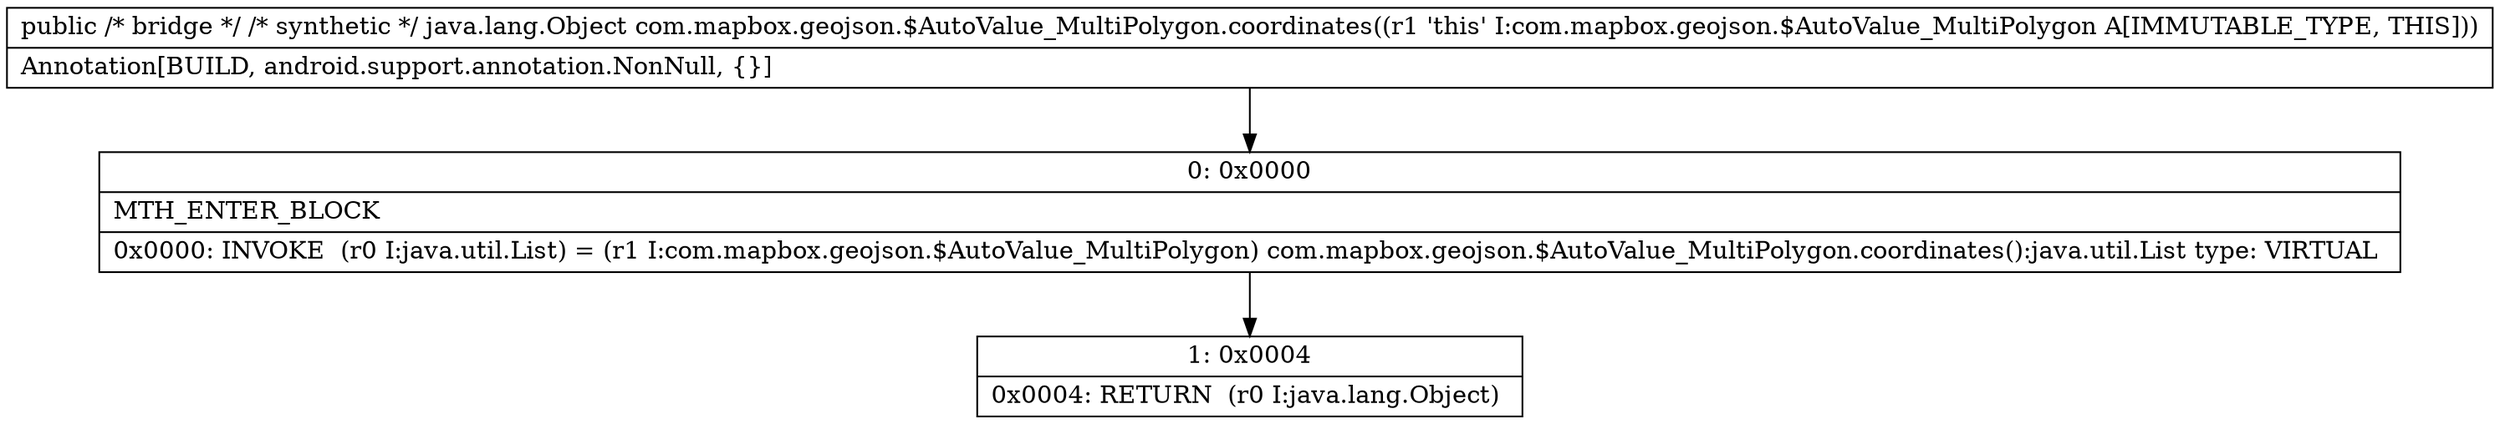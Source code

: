 digraph "CFG forcom.mapbox.geojson.$AutoValue_MultiPolygon.coordinates()Ljava\/lang\/Object;" {
Node_0 [shape=record,label="{0\:\ 0x0000|MTH_ENTER_BLOCK\l|0x0000: INVOKE  (r0 I:java.util.List) = (r1 I:com.mapbox.geojson.$AutoValue_MultiPolygon) com.mapbox.geojson.$AutoValue_MultiPolygon.coordinates():java.util.List type: VIRTUAL \l}"];
Node_1 [shape=record,label="{1\:\ 0x0004|0x0004: RETURN  (r0 I:java.lang.Object) \l}"];
MethodNode[shape=record,label="{public \/* bridge *\/ \/* synthetic *\/ java.lang.Object com.mapbox.geojson.$AutoValue_MultiPolygon.coordinates((r1 'this' I:com.mapbox.geojson.$AutoValue_MultiPolygon A[IMMUTABLE_TYPE, THIS]))  | Annotation[BUILD, android.support.annotation.NonNull, \{\}]\l}"];
MethodNode -> Node_0;
Node_0 -> Node_1;
}

